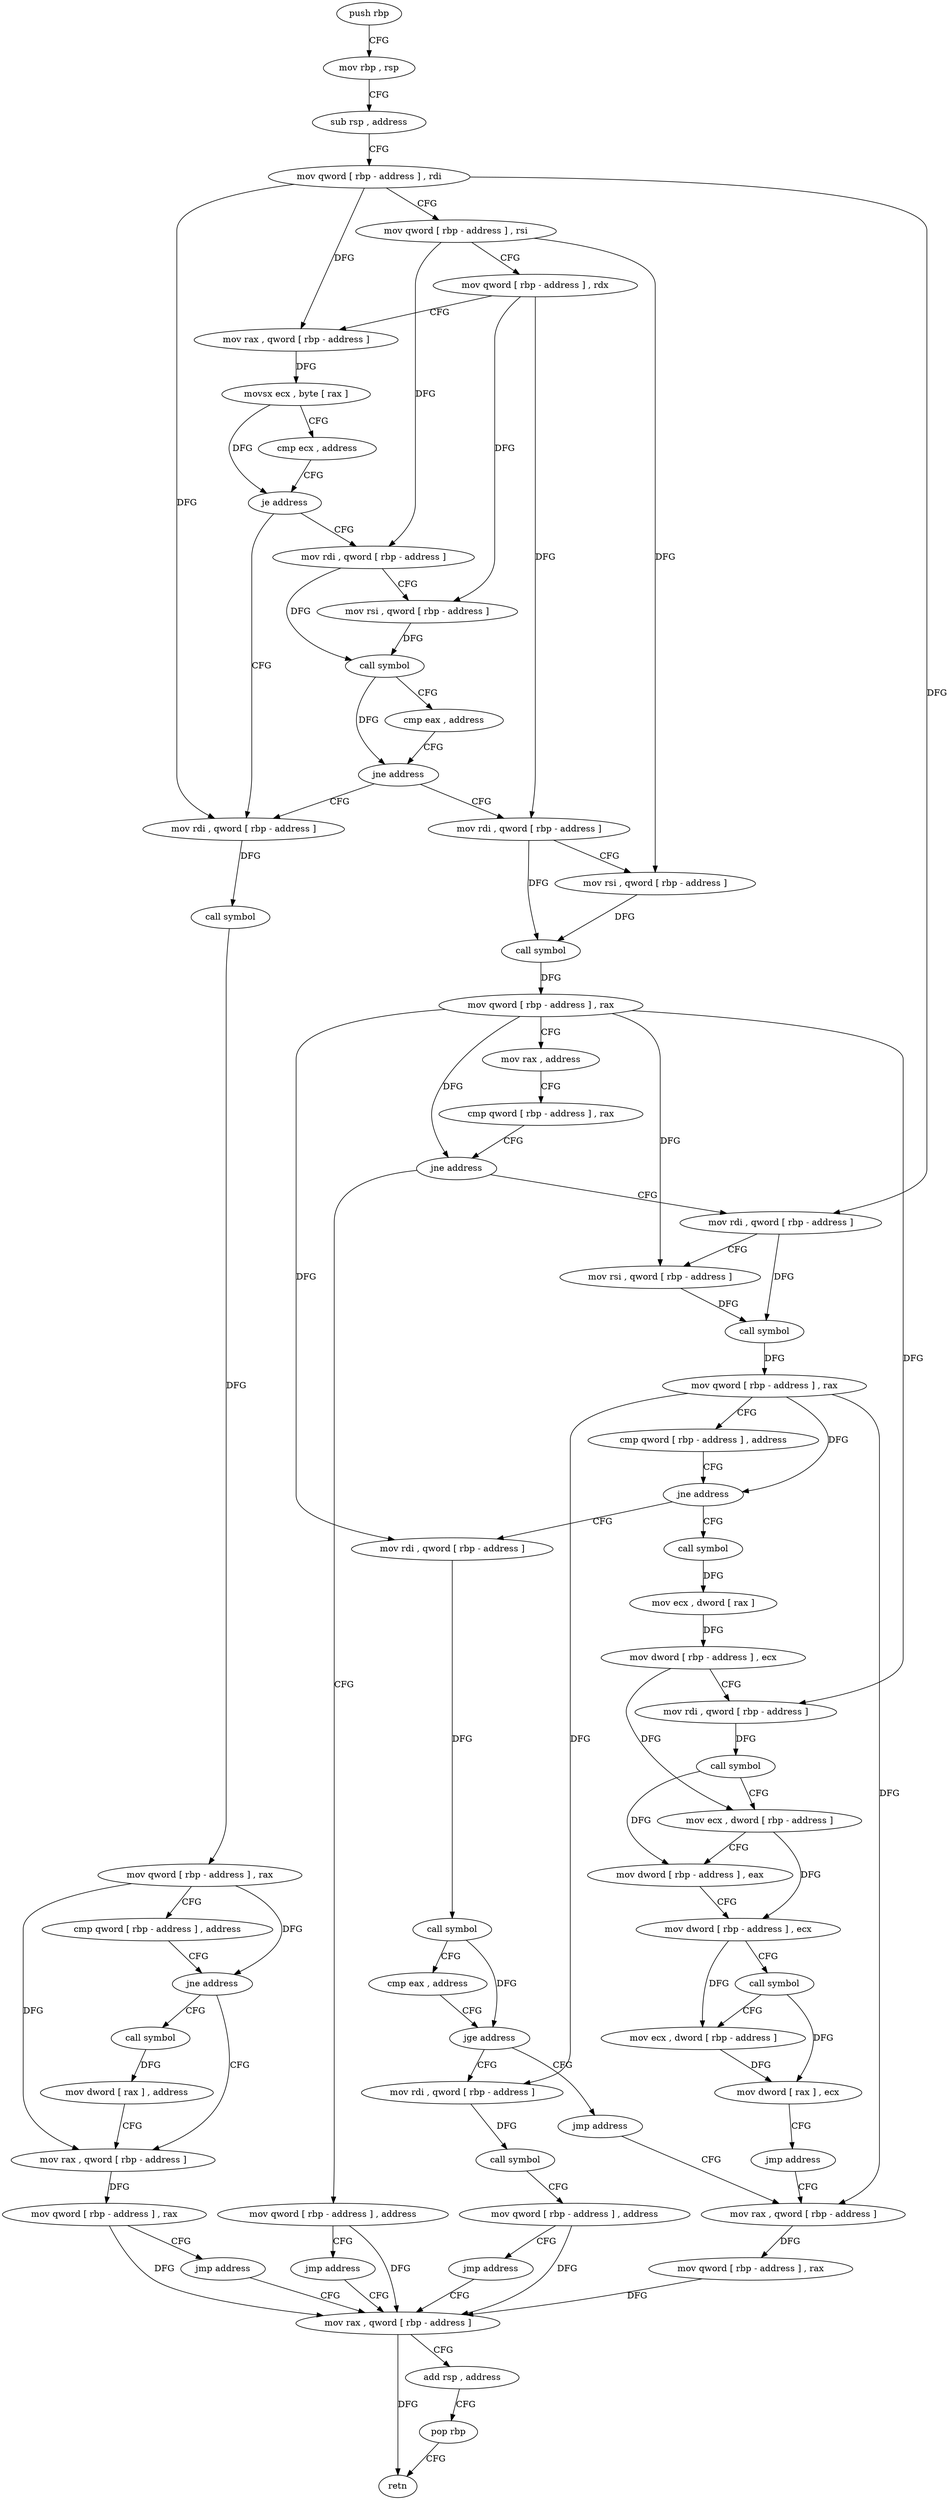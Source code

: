 digraph "func" {
"4273712" [label = "push rbp" ]
"4273713" [label = "mov rbp , rsp" ]
"4273716" [label = "sub rsp , address" ]
"4273720" [label = "mov qword [ rbp - address ] , rdi" ]
"4273724" [label = "mov qword [ rbp - address ] , rsi" ]
"4273728" [label = "mov qword [ rbp - address ] , rdx" ]
"4273732" [label = "mov rax , qword [ rbp - address ]" ]
"4273736" [label = "movsx ecx , byte [ rax ]" ]
"4273739" [label = "cmp ecx , address" ]
"4273742" [label = "je address" ]
"4273770" [label = "mov rdi , qword [ rbp - address ]" ]
"4273748" [label = "mov rdi , qword [ rbp - address ]" ]
"4273774" [label = "call symbol" ]
"4273779" [label = "mov qword [ rbp - address ] , rax" ]
"4273783" [label = "cmp qword [ rbp - address ] , address" ]
"4273788" [label = "jne address" ]
"4273805" [label = "mov rax , qword [ rbp - address ]" ]
"4273794" [label = "call symbol" ]
"4273752" [label = "mov rsi , qword [ rbp - address ]" ]
"4273756" [label = "call symbol" ]
"4273761" [label = "cmp eax , address" ]
"4273764" [label = "jne address" ]
"4273818" [label = "mov rdi , qword [ rbp - address ]" ]
"4273809" [label = "mov qword [ rbp - address ] , rax" ]
"4273813" [label = "jmp address" ]
"4273989" [label = "mov rax , qword [ rbp - address ]" ]
"4273799" [label = "mov dword [ rax ] , address" ]
"4273822" [label = "mov rsi , qword [ rbp - address ]" ]
"4273826" [label = "call symbol" ]
"4273831" [label = "mov qword [ rbp - address ] , rax" ]
"4273835" [label = "mov rax , address" ]
"4273842" [label = "cmp qword [ rbp - address ] , rax" ]
"4273846" [label = "jne address" ]
"4273865" [label = "mov rdi , qword [ rbp - address ]" ]
"4273852" [label = "mov qword [ rbp - address ] , address" ]
"4273993" [label = "add rsp , address" ]
"4273997" [label = "pop rbp" ]
"4273998" [label = "retn" ]
"4273869" [label = "mov rsi , qword [ rbp - address ]" ]
"4273873" [label = "call symbol" ]
"4273878" [label = "mov qword [ rbp - address ] , rax" ]
"4273882" [label = "cmp qword [ rbp - address ] , address" ]
"4273887" [label = "jne address" ]
"4273936" [label = "mov rdi , qword [ rbp - address ]" ]
"4273893" [label = "call symbol" ]
"4273860" [label = "jmp address" ]
"4273940" [label = "call symbol" ]
"4273945" [label = "cmp eax , address" ]
"4273948" [label = "jge address" ]
"4273976" [label = "jmp address" ]
"4273954" [label = "mov rdi , qword [ rbp - address ]" ]
"4273898" [label = "mov ecx , dword [ rax ]" ]
"4273900" [label = "mov dword [ rbp - address ] , ecx" ]
"4273903" [label = "mov rdi , qword [ rbp - address ]" ]
"4273907" [label = "call symbol" ]
"4273912" [label = "mov ecx , dword [ rbp - address ]" ]
"4273915" [label = "mov dword [ rbp - address ] , eax" ]
"4273918" [label = "mov dword [ rbp - address ] , ecx" ]
"4273921" [label = "call symbol" ]
"4273926" [label = "mov ecx , dword [ rbp - address ]" ]
"4273929" [label = "mov dword [ rax ] , ecx" ]
"4273931" [label = "jmp address" ]
"4273981" [label = "mov rax , qword [ rbp - address ]" ]
"4273958" [label = "call symbol" ]
"4273963" [label = "mov qword [ rbp - address ] , address" ]
"4273971" [label = "jmp address" ]
"4273985" [label = "mov qword [ rbp - address ] , rax" ]
"4273712" -> "4273713" [ label = "CFG" ]
"4273713" -> "4273716" [ label = "CFG" ]
"4273716" -> "4273720" [ label = "CFG" ]
"4273720" -> "4273724" [ label = "CFG" ]
"4273720" -> "4273732" [ label = "DFG" ]
"4273720" -> "4273770" [ label = "DFG" ]
"4273720" -> "4273865" [ label = "DFG" ]
"4273724" -> "4273728" [ label = "CFG" ]
"4273724" -> "4273748" [ label = "DFG" ]
"4273724" -> "4273822" [ label = "DFG" ]
"4273728" -> "4273732" [ label = "CFG" ]
"4273728" -> "4273752" [ label = "DFG" ]
"4273728" -> "4273818" [ label = "DFG" ]
"4273732" -> "4273736" [ label = "DFG" ]
"4273736" -> "4273739" [ label = "CFG" ]
"4273736" -> "4273742" [ label = "DFG" ]
"4273739" -> "4273742" [ label = "CFG" ]
"4273742" -> "4273770" [ label = "CFG" ]
"4273742" -> "4273748" [ label = "CFG" ]
"4273770" -> "4273774" [ label = "DFG" ]
"4273748" -> "4273752" [ label = "CFG" ]
"4273748" -> "4273756" [ label = "DFG" ]
"4273774" -> "4273779" [ label = "DFG" ]
"4273779" -> "4273783" [ label = "CFG" ]
"4273779" -> "4273788" [ label = "DFG" ]
"4273779" -> "4273805" [ label = "DFG" ]
"4273783" -> "4273788" [ label = "CFG" ]
"4273788" -> "4273805" [ label = "CFG" ]
"4273788" -> "4273794" [ label = "CFG" ]
"4273805" -> "4273809" [ label = "DFG" ]
"4273794" -> "4273799" [ label = "DFG" ]
"4273752" -> "4273756" [ label = "DFG" ]
"4273756" -> "4273761" [ label = "CFG" ]
"4273756" -> "4273764" [ label = "DFG" ]
"4273761" -> "4273764" [ label = "CFG" ]
"4273764" -> "4273818" [ label = "CFG" ]
"4273764" -> "4273770" [ label = "CFG" ]
"4273818" -> "4273822" [ label = "CFG" ]
"4273818" -> "4273826" [ label = "DFG" ]
"4273809" -> "4273813" [ label = "CFG" ]
"4273809" -> "4273989" [ label = "DFG" ]
"4273813" -> "4273989" [ label = "CFG" ]
"4273989" -> "4273993" [ label = "CFG" ]
"4273989" -> "4273998" [ label = "DFG" ]
"4273799" -> "4273805" [ label = "CFG" ]
"4273822" -> "4273826" [ label = "DFG" ]
"4273826" -> "4273831" [ label = "DFG" ]
"4273831" -> "4273835" [ label = "CFG" ]
"4273831" -> "4273846" [ label = "DFG" ]
"4273831" -> "4273869" [ label = "DFG" ]
"4273831" -> "4273936" [ label = "DFG" ]
"4273831" -> "4273903" [ label = "DFG" ]
"4273835" -> "4273842" [ label = "CFG" ]
"4273842" -> "4273846" [ label = "CFG" ]
"4273846" -> "4273865" [ label = "CFG" ]
"4273846" -> "4273852" [ label = "CFG" ]
"4273865" -> "4273869" [ label = "CFG" ]
"4273865" -> "4273873" [ label = "DFG" ]
"4273852" -> "4273860" [ label = "CFG" ]
"4273852" -> "4273989" [ label = "DFG" ]
"4273993" -> "4273997" [ label = "CFG" ]
"4273997" -> "4273998" [ label = "CFG" ]
"4273869" -> "4273873" [ label = "DFG" ]
"4273873" -> "4273878" [ label = "DFG" ]
"4273878" -> "4273882" [ label = "CFG" ]
"4273878" -> "4273887" [ label = "DFG" ]
"4273878" -> "4273954" [ label = "DFG" ]
"4273878" -> "4273981" [ label = "DFG" ]
"4273882" -> "4273887" [ label = "CFG" ]
"4273887" -> "4273936" [ label = "CFG" ]
"4273887" -> "4273893" [ label = "CFG" ]
"4273936" -> "4273940" [ label = "DFG" ]
"4273893" -> "4273898" [ label = "DFG" ]
"4273860" -> "4273989" [ label = "CFG" ]
"4273940" -> "4273945" [ label = "CFG" ]
"4273940" -> "4273948" [ label = "DFG" ]
"4273945" -> "4273948" [ label = "CFG" ]
"4273948" -> "4273976" [ label = "CFG" ]
"4273948" -> "4273954" [ label = "CFG" ]
"4273976" -> "4273981" [ label = "CFG" ]
"4273954" -> "4273958" [ label = "DFG" ]
"4273898" -> "4273900" [ label = "DFG" ]
"4273900" -> "4273903" [ label = "CFG" ]
"4273900" -> "4273912" [ label = "DFG" ]
"4273903" -> "4273907" [ label = "DFG" ]
"4273907" -> "4273912" [ label = "CFG" ]
"4273907" -> "4273915" [ label = "DFG" ]
"4273912" -> "4273915" [ label = "CFG" ]
"4273912" -> "4273918" [ label = "DFG" ]
"4273915" -> "4273918" [ label = "CFG" ]
"4273918" -> "4273921" [ label = "CFG" ]
"4273918" -> "4273926" [ label = "DFG" ]
"4273921" -> "4273926" [ label = "CFG" ]
"4273921" -> "4273929" [ label = "DFG" ]
"4273926" -> "4273929" [ label = "DFG" ]
"4273929" -> "4273931" [ label = "CFG" ]
"4273931" -> "4273981" [ label = "CFG" ]
"4273981" -> "4273985" [ label = "DFG" ]
"4273958" -> "4273963" [ label = "CFG" ]
"4273963" -> "4273971" [ label = "CFG" ]
"4273963" -> "4273989" [ label = "DFG" ]
"4273971" -> "4273989" [ label = "CFG" ]
"4273985" -> "4273989" [ label = "DFG" ]
}
